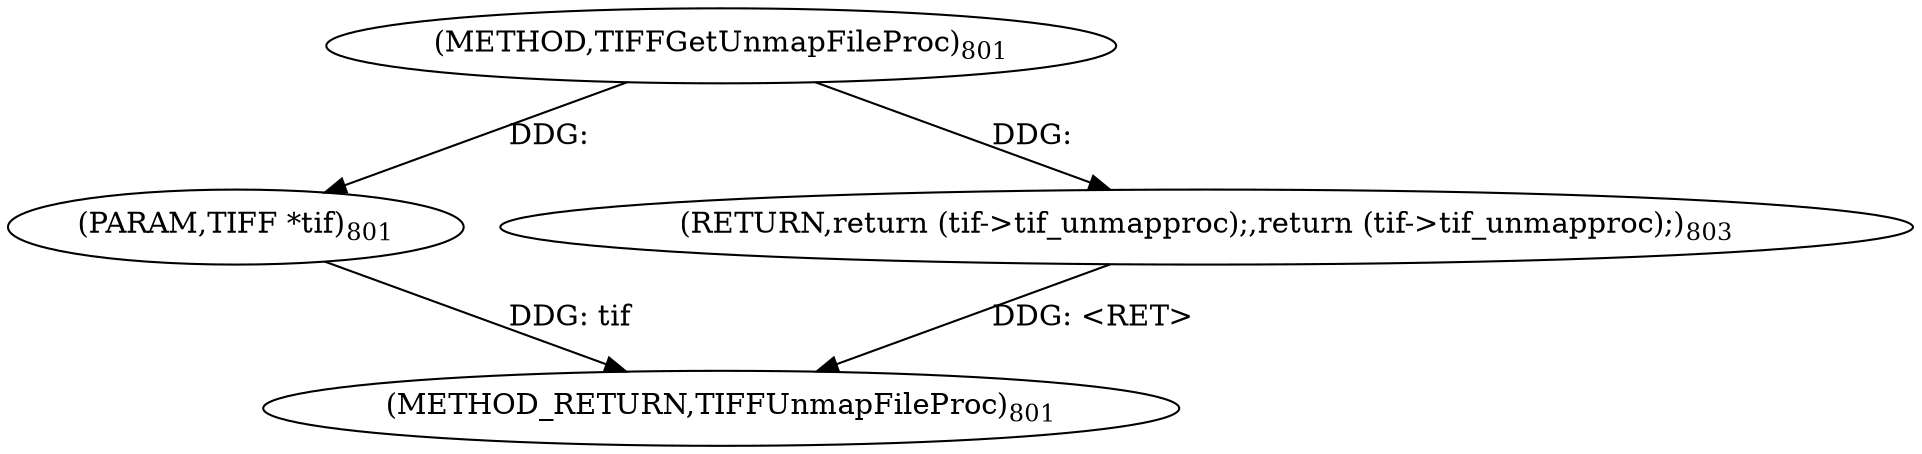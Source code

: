 digraph "TIFFGetUnmapFileProc" {  
"1688" [label = <(METHOD,TIFFGetUnmapFileProc)<SUB>801</SUB>> ]
"1695" [label = <(METHOD_RETURN,TIFFUnmapFileProc)<SUB>801</SUB>> ]
"1689" [label = <(PARAM,TIFF *tif)<SUB>801</SUB>> ]
"1691" [label = <(RETURN,return (tif-&gt;tif_unmapproc);,return (tif-&gt;tif_unmapproc);)<SUB>803</SUB>> ]
  "1691" -> "1695"  [ label = "DDG: &lt;RET&gt;"] 
  "1689" -> "1695"  [ label = "DDG: tif"] 
  "1688" -> "1689"  [ label = "DDG: "] 
  "1688" -> "1691"  [ label = "DDG: "] 
}
